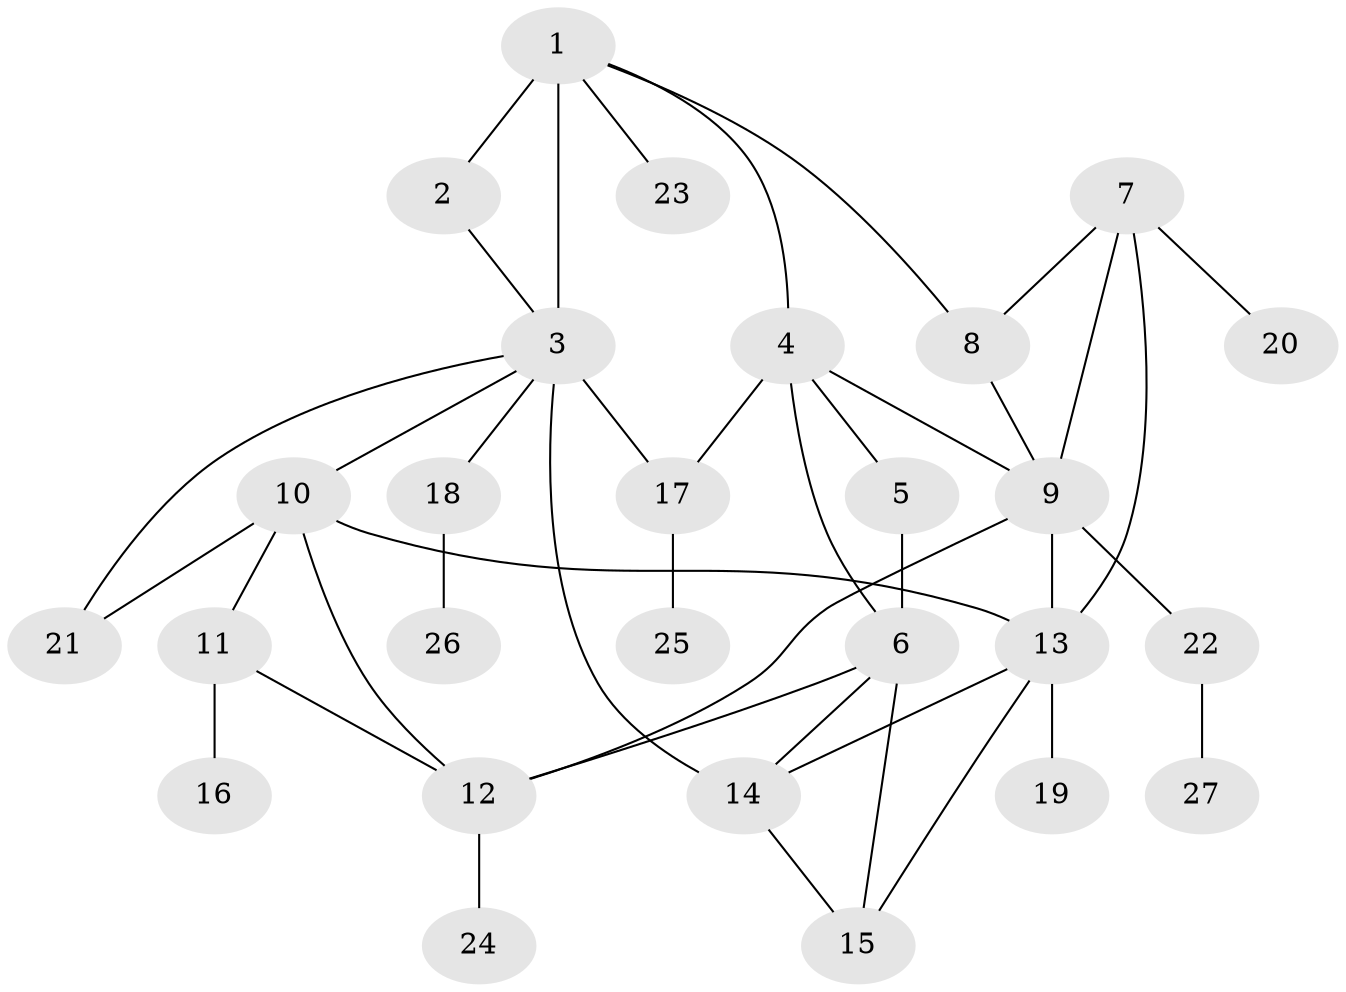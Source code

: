 // original degree distribution, {11: 0.015384615384615385, 4: 0.06153846153846154, 6: 0.09230769230769231, 3: 0.06153846153846154, 5: 0.03076923076923077, 7: 0.015384615384615385, 9: 0.015384615384615385, 1: 0.5384615384615384, 2: 0.16923076923076924}
// Generated by graph-tools (version 1.1) at 2025/52/03/04/25 22:52:33]
// undirected, 27 vertices, 41 edges
graph export_dot {
  node [color=gray90,style=filled];
  1;
  2;
  3;
  4;
  5;
  6;
  7;
  8;
  9;
  10;
  11;
  12;
  13;
  14;
  15;
  16;
  17;
  18;
  19;
  20;
  21;
  22;
  23;
  24;
  25;
  26;
  27;
  1 -- 2 [weight=1.0];
  1 -- 3 [weight=6.0];
  1 -- 4 [weight=1.0];
  1 -- 8 [weight=1.0];
  1 -- 23 [weight=1.0];
  2 -- 3 [weight=1.0];
  3 -- 10 [weight=1.0];
  3 -- 14 [weight=1.0];
  3 -- 17 [weight=1.0];
  3 -- 18 [weight=1.0];
  3 -- 21 [weight=1.0];
  4 -- 5 [weight=1.0];
  4 -- 6 [weight=1.0];
  4 -- 9 [weight=1.0];
  4 -- 17 [weight=1.0];
  5 -- 6 [weight=1.0];
  6 -- 12 [weight=1.0];
  6 -- 14 [weight=1.0];
  6 -- 15 [weight=1.0];
  7 -- 8 [weight=1.0];
  7 -- 9 [weight=1.0];
  7 -- 13 [weight=1.0];
  7 -- 20 [weight=1.0];
  8 -- 9 [weight=1.0];
  9 -- 12 [weight=1.0];
  9 -- 13 [weight=1.0];
  9 -- 22 [weight=1.0];
  10 -- 11 [weight=1.0];
  10 -- 12 [weight=1.0];
  10 -- 13 [weight=1.0];
  10 -- 21 [weight=1.0];
  11 -- 12 [weight=1.0];
  11 -- 16 [weight=2.0];
  12 -- 24 [weight=1.0];
  13 -- 14 [weight=1.0];
  13 -- 15 [weight=1.0];
  13 -- 19 [weight=3.0];
  14 -- 15 [weight=1.0];
  17 -- 25 [weight=1.0];
  18 -- 26 [weight=1.0];
  22 -- 27 [weight=1.0];
}
